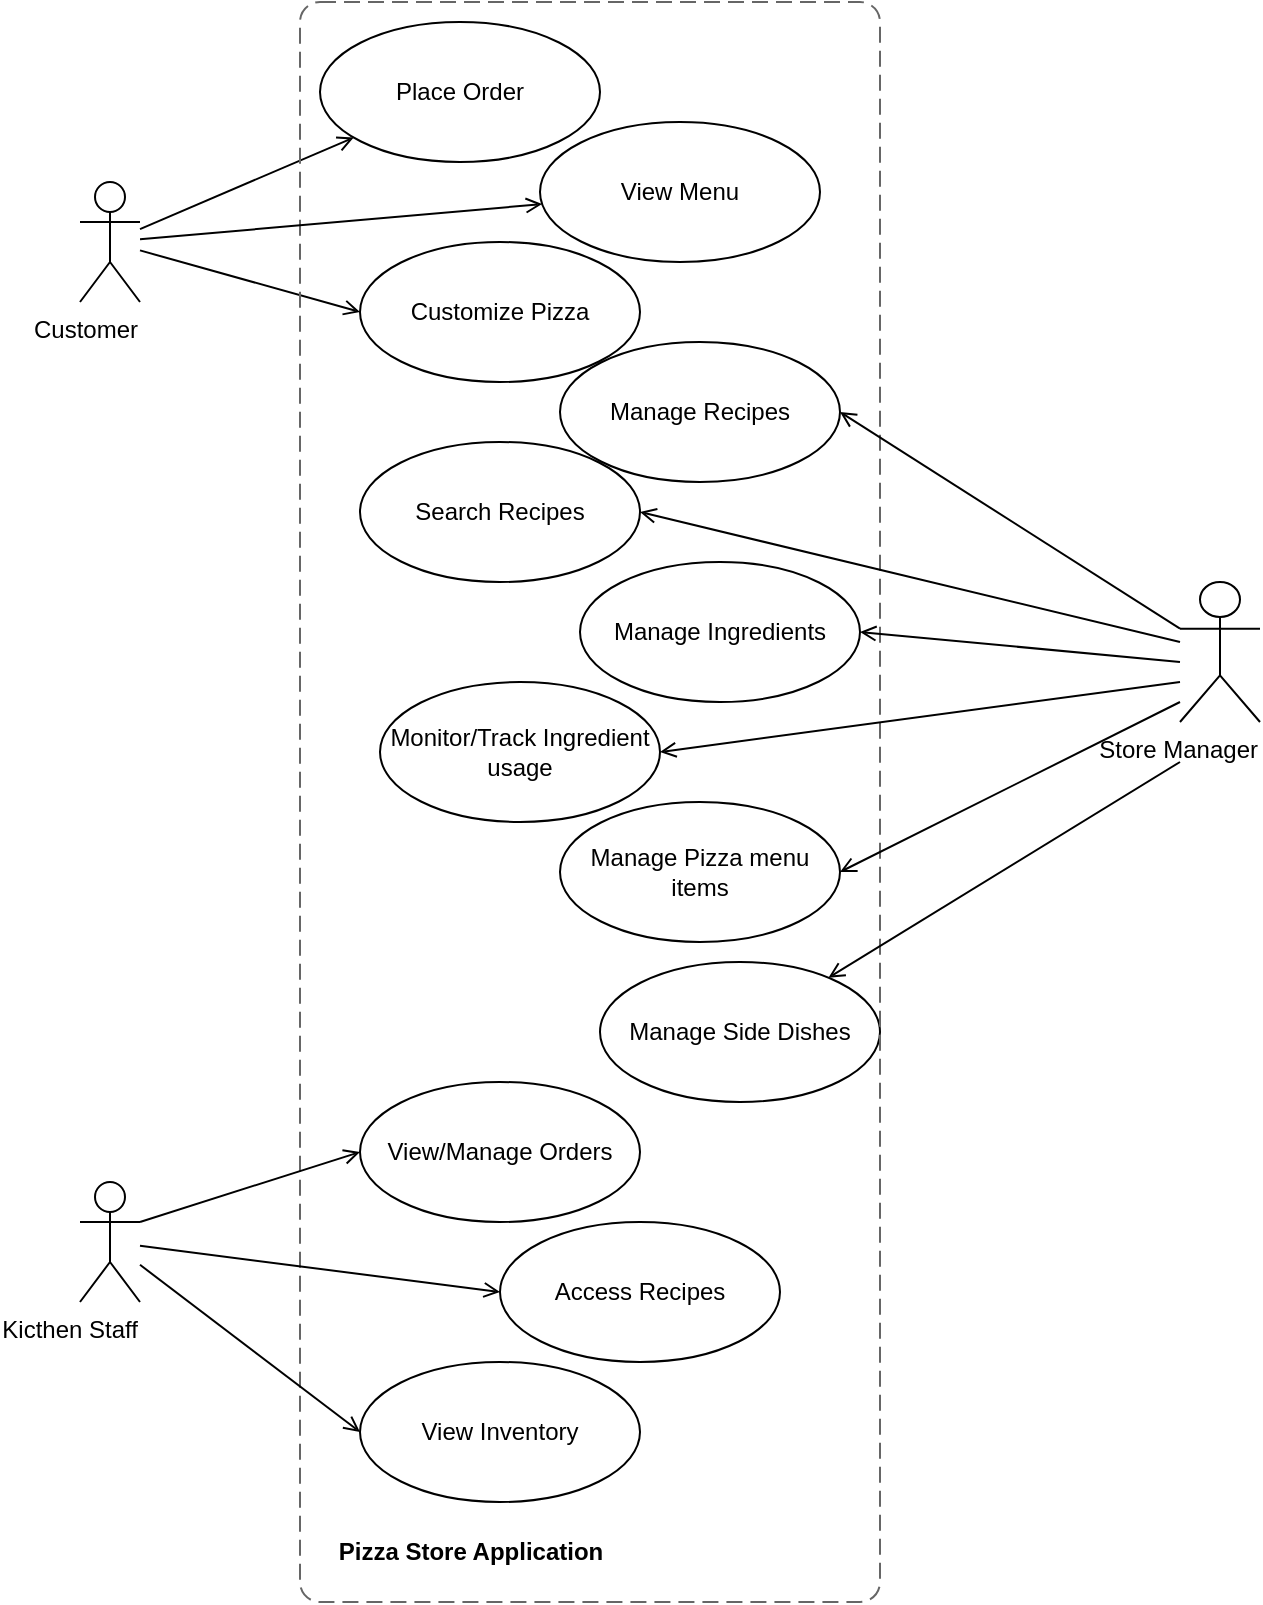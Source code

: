 <mxfile version="25.0.3">
  <diagram name="Page-1" id="wLRtRFrFZVXet6YPeFLi">
    <mxGraphModel dx="1467" dy="710" grid="1" gridSize="10" guides="1" tooltips="1" connect="1" arrows="1" fold="1" page="1" pageScale="1" pageWidth="850" pageHeight="1100" math="0" shadow="0">
      <root>
        <mxCell id="0" />
        <mxCell id="1" parent="0" />
        <mxCell id="6BzRVH5YOKNATUPte7h8-1" value="Place Order" style="ellipse;whiteSpace=wrap;html=1;" vertex="1" parent="1">
          <mxGeometry x="170" y="20" width="140" height="70" as="geometry" />
        </mxCell>
        <mxCell id="6BzRVH5YOKNATUPte7h8-2" style="edgeStyle=none;html=1;endArrow=open;endFill=0;" edge="1" parent="1" source="6BzRVH5YOKNATUPte7h8-9" target="6BzRVH5YOKNATUPte7h8-1">
          <mxGeometry relative="1" as="geometry" />
        </mxCell>
        <mxCell id="6BzRVH5YOKNATUPte7h8-3" style="edgeStyle=none;html=1;entryX=0;entryY=0.5;entryDx=0;entryDy=0;endArrow=open;endFill=0;" edge="1" parent="1" source="6BzRVH5YOKNATUPte7h8-9" target="6BzRVH5YOKNATUPte7h8-10">
          <mxGeometry relative="1" as="geometry" />
        </mxCell>
        <mxCell id="6BzRVH5YOKNATUPte7h8-9" value="Customer" style="shape=umlActor;verticalLabelPosition=bottom;verticalAlign=top;html=1;align=right;" vertex="1" parent="1">
          <mxGeometry x="50" y="100" width="30" height="60" as="geometry" />
        </mxCell>
        <mxCell id="6BzRVH5YOKNATUPte7h8-10" value="Customize Pizza" style="ellipse;whiteSpace=wrap;html=1;" vertex="1" parent="1">
          <mxGeometry x="190" y="130" width="140" height="70" as="geometry" />
        </mxCell>
        <mxCell id="6BzRVH5YOKNATUPte7h8-11" value="Search Recipes" style="ellipse;whiteSpace=wrap;html=1;" vertex="1" parent="1">
          <mxGeometry x="190" y="230" width="140" height="70" as="geometry" />
        </mxCell>
        <mxCell id="6BzRVH5YOKNATUPte7h8-12" value="Monitor/Track Ingredient usage" style="ellipse;whiteSpace=wrap;html=1;" vertex="1" parent="1">
          <mxGeometry x="200" y="350" width="140" height="70" as="geometry" />
        </mxCell>
        <mxCell id="6BzRVH5YOKNATUPte7h8-13" value="Manage Pizza menu items" style="ellipse;whiteSpace=wrap;html=1;" vertex="1" parent="1">
          <mxGeometry x="290" y="410" width="140" height="70" as="geometry" />
        </mxCell>
        <mxCell id="6BzRVH5YOKNATUPte7h8-14" value="Manage Side Dishes" style="ellipse;whiteSpace=wrap;html=1;" vertex="1" parent="1">
          <mxGeometry x="310" y="490" width="140" height="70" as="geometry" />
        </mxCell>
        <object id="6BzRVH5YOKNATUPte7h8-16">
          <mxCell style="rounded=1;fontSize=11;whiteSpace=wrap;html=1;dashed=1;arcSize=20;fillColor=none;strokeColor=#666666;fontColor=#333333;labelBackgroundColor=none;align=left;verticalAlign=bottom;labelBorderColor=none;spacingTop=0;spacing=10;dashPattern=8 4;metaEdit=1;rotatable=0;perimeter=rectanglePerimeter;noLabel=0;labelPadding=0;allowArrows=0;connectable=0;expand=0;recursiveResize=0;editable=1;pointerEvents=0;absoluteArcSize=1;points=[[0.25,0,0],[0.5,0,0],[0.75,0,0],[1,0.25,0],[1,0.5,0],[1,0.75,0],[0.75,1,0],[0.5,1,0],[0.25,1,0],[0,0.75,0],[0,0.5,0],[0,0.25,0]];" vertex="1" parent="1">
            <mxGeometry x="160" y="10" width="290" height="800" as="geometry" />
          </mxCell>
        </object>
        <mxCell id="6BzRVH5YOKNATUPte7h8-17" value="View Menu" style="ellipse;whiteSpace=wrap;html=1;" vertex="1" parent="1">
          <mxGeometry x="280" y="70" width="140" height="70" as="geometry" />
        </mxCell>
        <mxCell id="6BzRVH5YOKNATUPte7h8-18" value="Manage Recipes" style="ellipse;whiteSpace=wrap;html=1;" vertex="1" parent="1">
          <mxGeometry x="290" y="180" width="140" height="70" as="geometry" />
        </mxCell>
        <mxCell id="6BzRVH5YOKNATUPte7h8-19" value="Manage Ingredients" style="ellipse;whiteSpace=wrap;html=1;" vertex="1" parent="1">
          <mxGeometry x="300" y="290" width="140" height="70" as="geometry" />
        </mxCell>
        <mxCell id="6BzRVH5YOKNATUPte7h8-22" style="edgeStyle=none;html=1;endArrow=open;endFill=0;" edge="1" parent="1" source="6BzRVH5YOKNATUPte7h8-9" target="6BzRVH5YOKNATUPte7h8-17">
          <mxGeometry relative="1" as="geometry">
            <mxPoint x="140" y="340.697" as="sourcePoint" />
            <mxPoint x="343.44" y="214.53" as="targetPoint" />
          </mxGeometry>
        </mxCell>
        <mxCell id="6BzRVH5YOKNATUPte7h8-24" value="Store Manager" style="shape=umlActor;verticalLabelPosition=bottom;verticalAlign=top;html=1;align=right;" vertex="1" parent="1">
          <mxGeometry x="600" y="300" width="40" height="70" as="geometry" />
        </mxCell>
        <mxCell id="6BzRVH5YOKNATUPte7h8-25" style="edgeStyle=none;html=1;entryX=1;entryY=0.5;entryDx=0;entryDy=0;endArrow=open;endFill=0;exitX=0;exitY=0.333;exitDx=0;exitDy=0;exitPerimeter=0;" edge="1" parent="1" source="6BzRVH5YOKNATUPte7h8-24" target="6BzRVH5YOKNATUPte7h8-18">
          <mxGeometry relative="1" as="geometry">
            <mxPoint x="490" y="169" as="sourcePoint" />
            <mxPoint x="620" y="200" as="targetPoint" />
          </mxGeometry>
        </mxCell>
        <mxCell id="6BzRVH5YOKNATUPte7h8-26" style="edgeStyle=none;html=1;entryX=1;entryY=0.5;entryDx=0;entryDy=0;endArrow=open;endFill=0;" edge="1" parent="1" target="6BzRVH5YOKNATUPte7h8-11">
          <mxGeometry relative="1" as="geometry">
            <mxPoint x="600" y="330" as="sourcePoint" />
            <mxPoint x="460" y="225" as="targetPoint" />
          </mxGeometry>
        </mxCell>
        <mxCell id="6BzRVH5YOKNATUPte7h8-27" style="edgeStyle=none;html=1;entryX=1;entryY=0.5;entryDx=0;entryDy=0;endArrow=open;endFill=0;" edge="1" parent="1" target="6BzRVH5YOKNATUPte7h8-19">
          <mxGeometry relative="1" as="geometry">
            <mxPoint x="600" y="340" as="sourcePoint" />
            <mxPoint x="340" y="275" as="targetPoint" />
          </mxGeometry>
        </mxCell>
        <mxCell id="6BzRVH5YOKNATUPte7h8-28" style="edgeStyle=none;html=1;entryX=1;entryY=0.5;entryDx=0;entryDy=0;endArrow=open;endFill=0;" edge="1" parent="1" target="6BzRVH5YOKNATUPte7h8-12">
          <mxGeometry relative="1" as="geometry">
            <mxPoint x="600" y="350" as="sourcePoint" />
            <mxPoint x="450" y="335" as="targetPoint" />
          </mxGeometry>
        </mxCell>
        <mxCell id="6BzRVH5YOKNATUPte7h8-29" style="edgeStyle=none;html=1;entryX=1;entryY=0.5;entryDx=0;entryDy=0;endArrow=open;endFill=0;" edge="1" parent="1" target="6BzRVH5YOKNATUPte7h8-13">
          <mxGeometry relative="1" as="geometry">
            <mxPoint x="600" y="360" as="sourcePoint" />
            <mxPoint x="350" y="395" as="targetPoint" />
          </mxGeometry>
        </mxCell>
        <mxCell id="6BzRVH5YOKNATUPte7h8-30" style="edgeStyle=none;html=1;endArrow=open;endFill=0;" edge="1" parent="1" target="6BzRVH5YOKNATUPte7h8-14">
          <mxGeometry relative="1" as="geometry">
            <mxPoint x="600" y="390" as="sourcePoint" />
            <mxPoint x="440" y="455" as="targetPoint" />
          </mxGeometry>
        </mxCell>
        <mxCell id="6BzRVH5YOKNATUPte7h8-31" value="Kicthen Staff" style="shape=umlActor;verticalLabelPosition=bottom;verticalAlign=top;html=1;align=right;" vertex="1" parent="1">
          <mxGeometry x="50" y="600" width="30" height="60" as="geometry" />
        </mxCell>
        <mxCell id="6BzRVH5YOKNATUPte7h8-32" value="View/Manage Orders" style="ellipse;whiteSpace=wrap;html=1;" vertex="1" parent="1">
          <mxGeometry x="190" y="550" width="140" height="70" as="geometry" />
        </mxCell>
        <mxCell id="6BzRVH5YOKNATUPte7h8-33" value="Access Recipes" style="ellipse;whiteSpace=wrap;html=1;" vertex="1" parent="1">
          <mxGeometry x="260" y="620" width="140" height="70" as="geometry" />
        </mxCell>
        <mxCell id="6BzRVH5YOKNATUPte7h8-34" value="View Inventory" style="ellipse;whiteSpace=wrap;html=1;" vertex="1" parent="1">
          <mxGeometry x="190" y="690" width="140" height="70" as="geometry" />
        </mxCell>
        <mxCell id="6BzRVH5YOKNATUPte7h8-35" style="edgeStyle=none;html=1;endArrow=open;endFill=0;exitX=1;exitY=0.333;exitDx=0;exitDy=0;exitPerimeter=0;entryX=0;entryY=0.5;entryDx=0;entryDy=0;" edge="1" parent="1" source="6BzRVH5YOKNATUPte7h8-31" target="6BzRVH5YOKNATUPte7h8-32">
          <mxGeometry relative="1" as="geometry">
            <mxPoint x="610" y="400" as="sourcePoint" />
            <mxPoint x="434" y="508" as="targetPoint" />
          </mxGeometry>
        </mxCell>
        <mxCell id="6BzRVH5YOKNATUPte7h8-36" style="edgeStyle=none;html=1;endArrow=open;endFill=0;entryX=0;entryY=0.5;entryDx=0;entryDy=0;" edge="1" parent="1" source="6BzRVH5YOKNATUPte7h8-31" target="6BzRVH5YOKNATUPte7h8-33">
          <mxGeometry relative="1" as="geometry">
            <mxPoint x="70" y="630" as="sourcePoint" />
            <mxPoint x="200" y="595" as="targetPoint" />
          </mxGeometry>
        </mxCell>
        <mxCell id="6BzRVH5YOKNATUPte7h8-37" style="edgeStyle=none;html=1;endArrow=open;endFill=0;entryX=0;entryY=0.5;entryDx=0;entryDy=0;" edge="1" parent="1" source="6BzRVH5YOKNATUPte7h8-31" target="6BzRVH5YOKNATUPte7h8-34">
          <mxGeometry relative="1" as="geometry">
            <mxPoint x="70" y="660" as="sourcePoint" />
            <mxPoint x="270" y="665" as="targetPoint" />
          </mxGeometry>
        </mxCell>
        <mxCell id="6BzRVH5YOKNATUPte7h8-39" value="&lt;b&gt;Pizza Store Application&lt;/b&gt;" style="text;html=1;align=center;verticalAlign=middle;resizable=0;points=[];autosize=1;strokeColor=none;fillColor=none;" vertex="1" parent="1">
          <mxGeometry x="165" y="770" width="160" height="30" as="geometry" />
        </mxCell>
      </root>
    </mxGraphModel>
  </diagram>
</mxfile>

